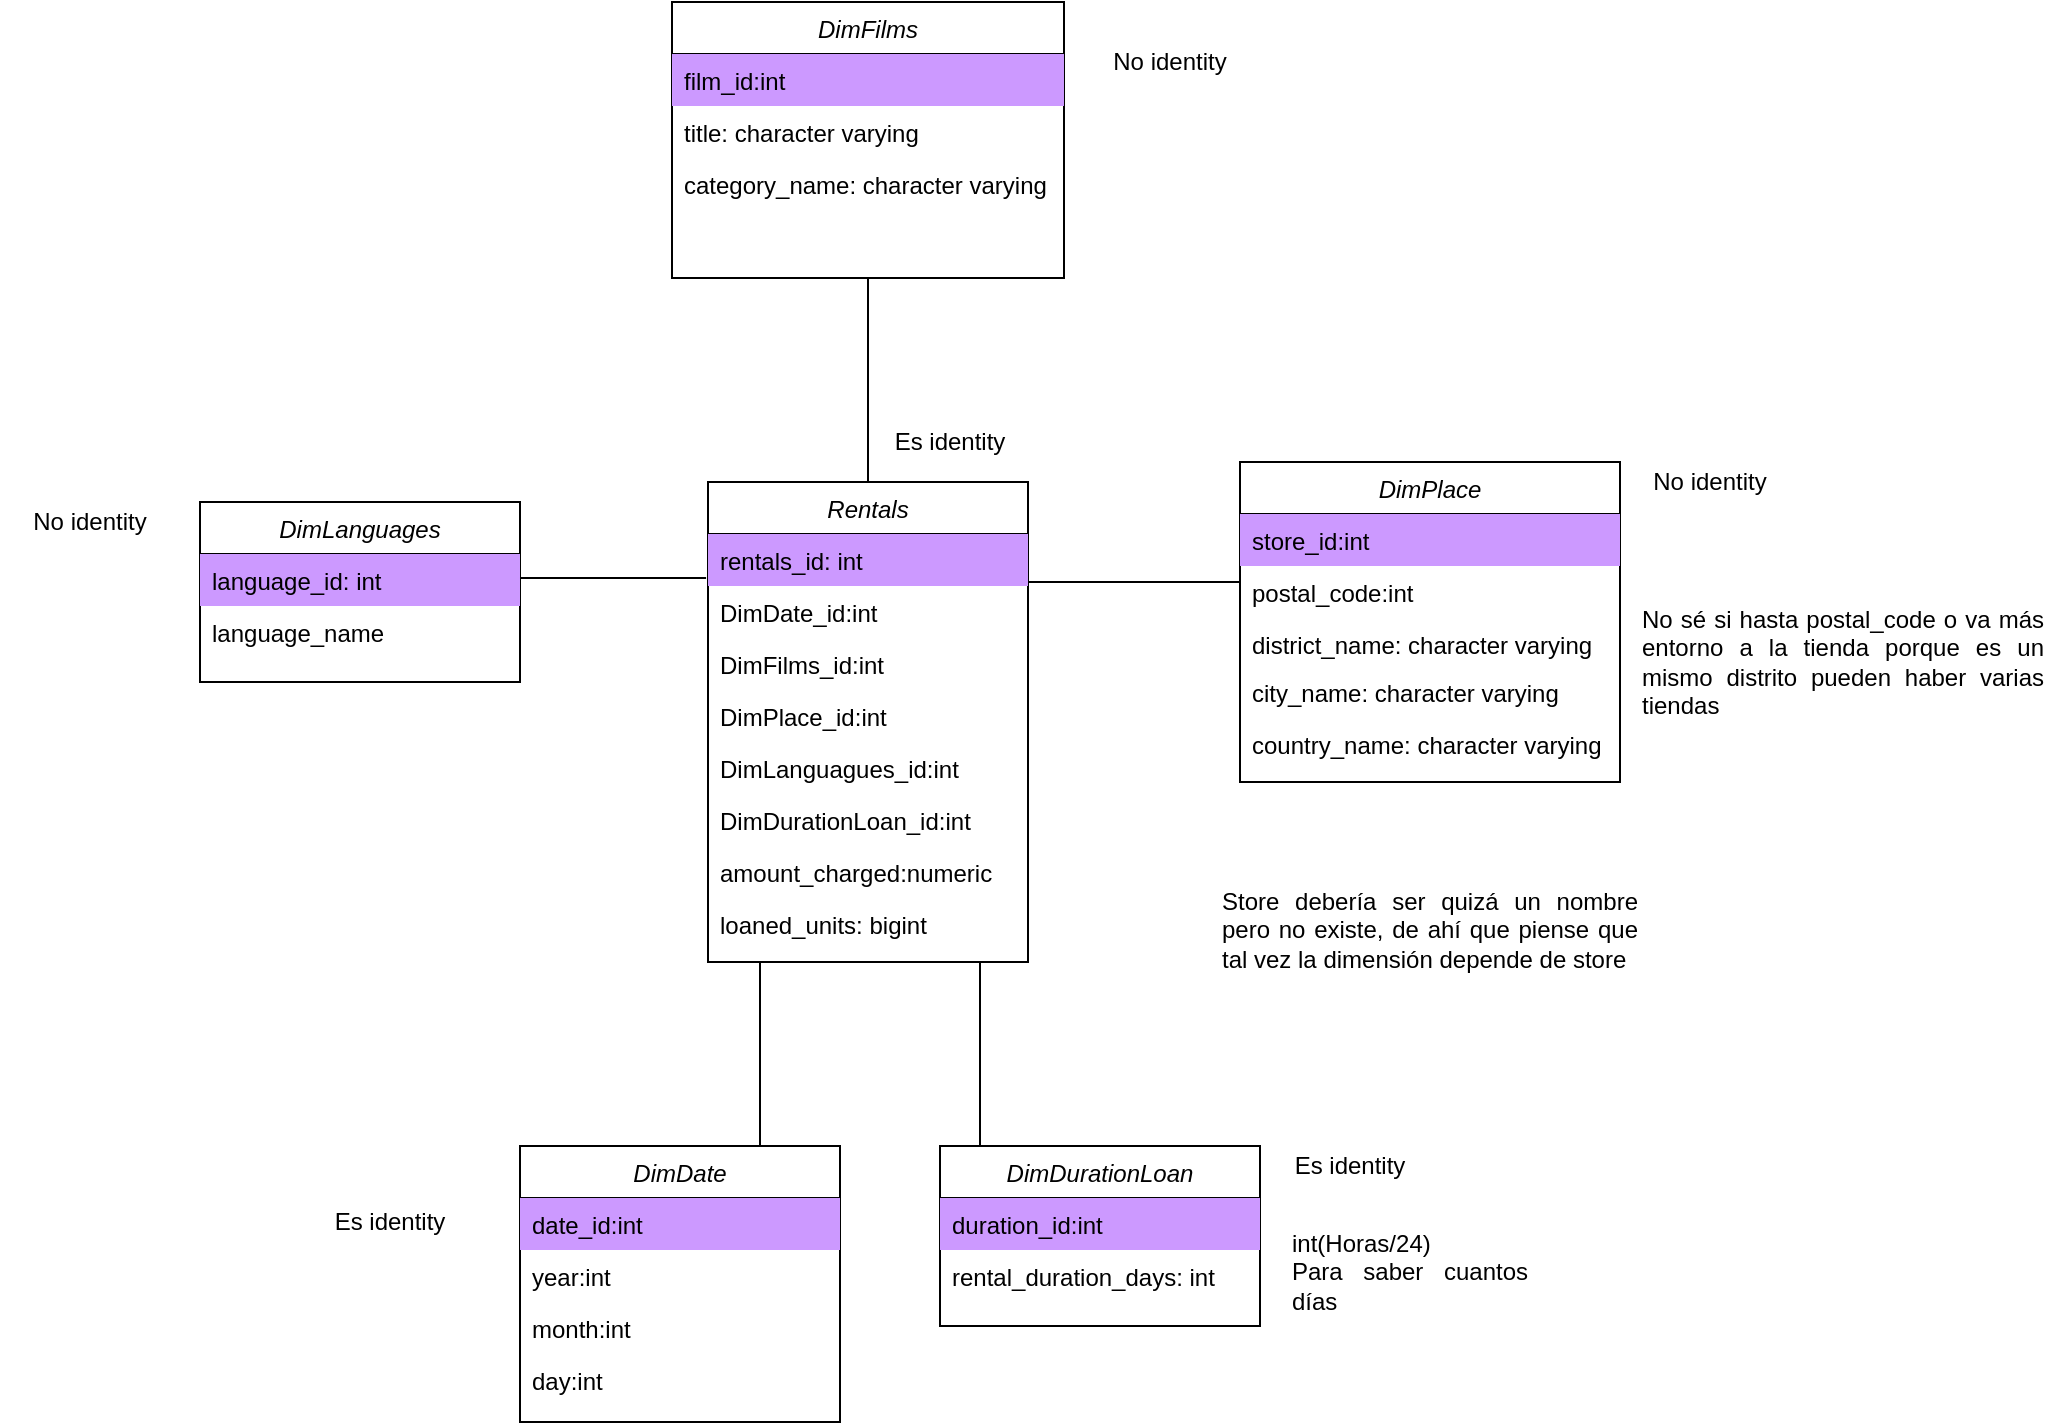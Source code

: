 <mxfile version="14.6.13" type="device"><diagram id="C5RBs43oDa-KdzZeNtuy" name="Page-1"><mxGraphModel dx="1662" dy="798" grid="1" gridSize="10" guides="1" tooltips="1" connect="1" arrows="1" fold="1" page="1" pageScale="1" pageWidth="827" pageHeight="1169" math="0" shadow="0"><root><mxCell id="WIyWlLk6GJQsqaUBKTNV-0"/><mxCell id="WIyWlLk6GJQsqaUBKTNV-1" parent="WIyWlLk6GJQsqaUBKTNV-0"/><mxCell id="zkfFHV4jXpPFQw0GAbJ--0" value="Rentals" style="swimlane;fontStyle=2;align=center;verticalAlign=top;childLayout=stackLayout;horizontal=1;startSize=26;horizontalStack=0;resizeParent=1;resizeLast=0;collapsible=1;marginBottom=0;rounded=0;shadow=0;strokeWidth=1;" parent="WIyWlLk6GJQsqaUBKTNV-1" vertex="1"><mxGeometry x="384" y="310" width="160" height="240" as="geometry"><mxRectangle x="230" y="140" width="160" height="26" as="alternateBounds"/></mxGeometry></mxCell><mxCell id="LNNquOc8Muu6nNb6-prE-35" value="rentals_id: int" style="text;align=left;verticalAlign=top;spacingLeft=4;spacingRight=4;overflow=hidden;rotatable=0;points=[[0,0.5],[1,0.5]];portConstraint=eastwest;rounded=0;shadow=0;html=0;fillColor=#CC99FF;" parent="zkfFHV4jXpPFQw0GAbJ--0" vertex="1"><mxGeometry y="26" width="160" height="26" as="geometry"/></mxCell><mxCell id="zkfFHV4jXpPFQw0GAbJ--2" value="DimDate_id:int" style="text;align=left;verticalAlign=top;spacingLeft=4;spacingRight=4;overflow=hidden;rotatable=0;points=[[0,0.5],[1,0.5]];portConstraint=eastwest;rounded=0;shadow=0;html=0;" parent="zkfFHV4jXpPFQw0GAbJ--0" vertex="1"><mxGeometry y="52" width="160" height="26" as="geometry"/></mxCell><mxCell id="zkfFHV4jXpPFQw0GAbJ--3" value="DimFilms_id:int" style="text;align=left;verticalAlign=top;spacingLeft=4;spacingRight=4;overflow=hidden;rotatable=0;points=[[0,0.5],[1,0.5]];portConstraint=eastwest;rounded=0;shadow=0;html=0;" parent="zkfFHV4jXpPFQw0GAbJ--0" vertex="1"><mxGeometry y="78" width="160" height="26" as="geometry"/></mxCell><mxCell id="LNNquOc8Muu6nNb6-prE-29" value="DimPlace_id:int" style="text;align=left;verticalAlign=top;spacingLeft=4;spacingRight=4;overflow=hidden;rotatable=0;points=[[0,0.5],[1,0.5]];portConstraint=eastwest;rounded=0;shadow=0;html=0;" parent="zkfFHV4jXpPFQw0GAbJ--0" vertex="1"><mxGeometry y="104" width="160" height="26" as="geometry"/></mxCell><mxCell id="zkfFHV4jXpPFQw0GAbJ--1" value="DimLanguagues_id:int" style="text;align=left;verticalAlign=top;spacingLeft=4;spacingRight=4;overflow=hidden;rotatable=0;points=[[0,0.5],[1,0.5]];portConstraint=eastwest;" parent="zkfFHV4jXpPFQw0GAbJ--0" vertex="1"><mxGeometry y="130" width="160" height="26" as="geometry"/></mxCell><mxCell id="LNNquOc8Muu6nNb6-prE-33" value="DimDurationLoan_id:int" style="text;align=left;verticalAlign=top;spacingLeft=4;spacingRight=4;overflow=hidden;rotatable=0;points=[[0,0.5],[1,0.5]];portConstraint=eastwest;rounded=0;shadow=0;html=0;" parent="zkfFHV4jXpPFQw0GAbJ--0" vertex="1"><mxGeometry y="156" width="160" height="26" as="geometry"/></mxCell><mxCell id="LNNquOc8Muu6nNb6-prE-31" value="amount_charged:numeric" style="text;align=left;verticalAlign=top;spacingLeft=4;spacingRight=4;overflow=hidden;rotatable=0;points=[[0,0.5],[1,0.5]];portConstraint=eastwest;rounded=0;shadow=0;html=0;" parent="zkfFHV4jXpPFQw0GAbJ--0" vertex="1"><mxGeometry y="182" width="160" height="26" as="geometry"/></mxCell><mxCell id="LNNquOc8Muu6nNb6-prE-32" value="loaned_units: bigint" style="text;align=left;verticalAlign=top;spacingLeft=4;spacingRight=4;overflow=hidden;rotatable=0;points=[[0,0.5],[1,0.5]];portConstraint=eastwest;rounded=0;shadow=0;html=0;" parent="zkfFHV4jXpPFQw0GAbJ--0" vertex="1"><mxGeometry y="208" width="160" height="26" as="geometry"/></mxCell><mxCell id="LNNquOc8Muu6nNb6-prE-0" value="DimPlace" style="swimlane;fontStyle=2;align=center;verticalAlign=top;childLayout=stackLayout;horizontal=1;startSize=26;horizontalStack=0;resizeParent=1;resizeLast=0;collapsible=1;marginBottom=0;rounded=0;shadow=0;strokeWidth=1;" parent="WIyWlLk6GJQsqaUBKTNV-1" vertex="1"><mxGeometry x="650" y="300" width="190" height="160" as="geometry"><mxRectangle x="230" y="140" width="160" height="26" as="alternateBounds"/></mxGeometry></mxCell><mxCell id="LNNquOc8Muu6nNb6-prE-1" value="store_id:int&#10;&#10;&lt;span style=&quot;color: rgb(0, 0, 0); font-family: helvetica; font-size: 12px; font-style: normal; font-weight: 400; letter-spacing: normal; text-align: left; text-indent: 0px; text-transform: none; word-spacing: 0px; background-color: rgb(248, 249, 250); display: inline; float: none;&quot;&gt;store_id:int&lt;/span&gt;&#10;&#10;" style="text;align=left;verticalAlign=top;spacingLeft=4;spacingRight=4;overflow=hidden;rotatable=0;points=[[0,0.5],[1,0.5]];portConstraint=eastwest;fillColor=#CC99FF;" parent="LNNquOc8Muu6nNb6-prE-0" vertex="1"><mxGeometry y="26" width="190" height="26" as="geometry"/></mxCell><mxCell id="jnaY9GiIHGonfc4i0VCX-0" value="postal_code:int" style="text;align=left;verticalAlign=top;spacingLeft=4;spacingRight=4;overflow=hidden;rotatable=0;points=[[0,0.5],[1,0.5]];portConstraint=eastwest;rounded=0;shadow=0;html=0;" vertex="1" parent="LNNquOc8Muu6nNb6-prE-0"><mxGeometry y="52" width="190" height="26" as="geometry"/></mxCell><mxCell id="LNNquOc8Muu6nNb6-prE-2" value="district_name: character varying" style="text;align=left;verticalAlign=top;spacingLeft=4;spacingRight=4;overflow=hidden;rotatable=0;points=[[0,0.5],[1,0.5]];portConstraint=eastwest;rounded=0;shadow=0;html=0;" parent="LNNquOc8Muu6nNb6-prE-0" vertex="1"><mxGeometry y="78" width="190" height="24" as="geometry"/></mxCell><mxCell id="LNNquOc8Muu6nNb6-prE-3" value="city_name: character varying" style="text;align=left;verticalAlign=top;spacingLeft=4;spacingRight=4;overflow=hidden;rotatable=0;points=[[0,0.5],[1,0.5]];portConstraint=eastwest;rounded=0;shadow=0;html=0;" parent="LNNquOc8Muu6nNb6-prE-0" vertex="1"><mxGeometry y="102" width="190" height="26" as="geometry"/></mxCell><mxCell id="LNNquOc8Muu6nNb6-prE-22" value="country_name: character varying" style="text;align=left;verticalAlign=top;spacingLeft=4;spacingRight=4;overflow=hidden;rotatable=0;points=[[0,0.5],[1,0.5]];portConstraint=eastwest;rounded=0;shadow=0;html=0;" parent="LNNquOc8Muu6nNb6-prE-0" vertex="1"><mxGeometry y="128" width="190" height="26" as="geometry"/></mxCell><mxCell id="LNNquOc8Muu6nNb6-prE-4" value="DimLanguages" style="swimlane;fontStyle=2;align=center;verticalAlign=top;childLayout=stackLayout;horizontal=1;startSize=26;horizontalStack=0;resizeParent=1;resizeLast=0;collapsible=1;marginBottom=0;rounded=0;shadow=0;strokeWidth=1;" parent="WIyWlLk6GJQsqaUBKTNV-1" vertex="1"><mxGeometry x="130" y="320" width="160" height="90" as="geometry"><mxRectangle x="230" y="140" width="160" height="26" as="alternateBounds"/></mxGeometry></mxCell><mxCell id="LNNquOc8Muu6nNb6-prE-5" value="language_id: int" style="text;align=left;verticalAlign=top;spacingLeft=4;spacingRight=4;overflow=hidden;rotatable=0;points=[[0,0.5],[1,0.5]];portConstraint=eastwest;fillColor=#CC99FF;" parent="LNNquOc8Muu6nNb6-prE-4" vertex="1"><mxGeometry y="26" width="160" height="26" as="geometry"/></mxCell><mxCell id="LNNquOc8Muu6nNb6-prE-6" value="language_name" style="text;align=left;verticalAlign=top;spacingLeft=4;spacingRight=4;overflow=hidden;rotatable=0;points=[[0,0.5],[1,0.5]];portConstraint=eastwest;rounded=0;shadow=0;html=0;" parent="LNNquOc8Muu6nNb6-prE-4" vertex="1"><mxGeometry y="52" width="160" height="26" as="geometry"/></mxCell><mxCell id="LNNquOc8Muu6nNb6-prE-8" value="DimFilms" style="swimlane;fontStyle=2;align=center;verticalAlign=top;childLayout=stackLayout;horizontal=1;startSize=26;horizontalStack=0;resizeParent=1;resizeLast=0;collapsible=1;marginBottom=0;rounded=0;shadow=0;strokeWidth=1;" parent="WIyWlLk6GJQsqaUBKTNV-1" vertex="1"><mxGeometry x="366" y="70" width="196" height="138" as="geometry"><mxRectangle x="230" y="140" width="160" height="26" as="alternateBounds"/></mxGeometry></mxCell><mxCell id="LNNquOc8Muu6nNb6-prE-9" value="film_id:int" style="text;align=left;verticalAlign=top;spacingLeft=4;spacingRight=4;overflow=hidden;rotatable=0;points=[[0,0.5],[1,0.5]];portConstraint=eastwest;fillColor=#CC99FF;" parent="LNNquOc8Muu6nNb6-prE-8" vertex="1"><mxGeometry y="26" width="196" height="26" as="geometry"/></mxCell><mxCell id="LNNquOc8Muu6nNb6-prE-10" value="title: character varying" style="text;align=left;verticalAlign=top;spacingLeft=4;spacingRight=4;overflow=hidden;rotatable=0;points=[[0,0.5],[1,0.5]];portConstraint=eastwest;rounded=0;shadow=0;html=0;" parent="LNNquOc8Muu6nNb6-prE-8" vertex="1"><mxGeometry y="52" width="196" height="26" as="geometry"/></mxCell><mxCell id="LNNquOc8Muu6nNb6-prE-11" value="category_name: character varying" style="text;align=left;verticalAlign=top;spacingLeft=4;spacingRight=4;overflow=hidden;rotatable=0;points=[[0,0.5],[1,0.5]];portConstraint=eastwest;rounded=0;shadow=0;html=0;" parent="LNNquOc8Muu6nNb6-prE-8" vertex="1"><mxGeometry y="78" width="196" height="26" as="geometry"/></mxCell><mxCell id="LNNquOc8Muu6nNb6-prE-12" value="DimDate" style="swimlane;fontStyle=2;align=center;verticalAlign=top;childLayout=stackLayout;horizontal=1;startSize=26;horizontalStack=0;resizeParent=1;resizeLast=0;collapsible=1;marginBottom=0;rounded=0;shadow=0;strokeWidth=1;" parent="WIyWlLk6GJQsqaUBKTNV-1" vertex="1"><mxGeometry x="290" y="642" width="160" height="138" as="geometry"><mxRectangle x="230" y="140" width="160" height="26" as="alternateBounds"/></mxGeometry></mxCell><mxCell id="LNNquOc8Muu6nNb6-prE-13" value="date_id:int" style="text;align=left;verticalAlign=top;spacingLeft=4;spacingRight=4;overflow=hidden;rotatable=0;points=[[0,0.5],[1,0.5]];portConstraint=eastwest;fillColor=#CC99FF;" parent="LNNquOc8Muu6nNb6-prE-12" vertex="1"><mxGeometry y="26" width="160" height="26" as="geometry"/></mxCell><mxCell id="LNNquOc8Muu6nNb6-prE-14" value="year:int" style="text;align=left;verticalAlign=top;spacingLeft=4;spacingRight=4;overflow=hidden;rotatable=0;points=[[0,0.5],[1,0.5]];portConstraint=eastwest;rounded=0;shadow=0;html=0;" parent="LNNquOc8Muu6nNb6-prE-12" vertex="1"><mxGeometry y="52" width="160" height="26" as="geometry"/></mxCell><mxCell id="LNNquOc8Muu6nNb6-prE-15" value="month:int" style="text;align=left;verticalAlign=top;spacingLeft=4;spacingRight=4;overflow=hidden;rotatable=0;points=[[0,0.5],[1,0.5]];portConstraint=eastwest;rounded=0;shadow=0;html=0;" parent="LNNquOc8Muu6nNb6-prE-12" vertex="1"><mxGeometry y="78" width="160" height="26" as="geometry"/></mxCell><mxCell id="LNNquOc8Muu6nNb6-prE-25" value="day:int" style="text;align=left;verticalAlign=top;spacingLeft=4;spacingRight=4;overflow=hidden;rotatable=0;points=[[0,0.5],[1,0.5]];portConstraint=eastwest;rounded=0;shadow=0;html=0;" parent="LNNquOc8Muu6nNb6-prE-12" vertex="1"><mxGeometry y="104" width="160" height="26" as="geometry"/></mxCell><mxCell id="LNNquOc8Muu6nNb6-prE-16" value="DimDurationLoan" style="swimlane;fontStyle=2;align=center;verticalAlign=top;childLayout=stackLayout;horizontal=1;startSize=26;horizontalStack=0;resizeParent=1;resizeLast=0;collapsible=1;marginBottom=0;rounded=0;shadow=0;strokeWidth=1;" parent="WIyWlLk6GJQsqaUBKTNV-1" vertex="1"><mxGeometry x="500" y="642" width="160" height="90" as="geometry"><mxRectangle x="230" y="140" width="160" height="26" as="alternateBounds"/></mxGeometry></mxCell><mxCell id="LNNquOc8Muu6nNb6-prE-17" value="duration_id:int" style="text;align=left;verticalAlign=top;spacingLeft=4;spacingRight=4;overflow=hidden;rotatable=0;points=[[0,0.5],[1,0.5]];portConstraint=eastwest;fillColor=#CC99FF;" parent="LNNquOc8Muu6nNb6-prE-16" vertex="1"><mxGeometry y="26" width="160" height="26" as="geometry"/></mxCell><mxCell id="LNNquOc8Muu6nNb6-prE-18" value="rental_duration_days: int" style="text;align=left;verticalAlign=top;spacingLeft=4;spacingRight=4;overflow=hidden;rotatable=0;points=[[0,0.5],[1,0.5]];portConstraint=eastwest;rounded=0;shadow=0;html=0;" parent="LNNquOc8Muu6nNb6-prE-16" vertex="1"><mxGeometry y="52" width="160" height="26" as="geometry"/></mxCell><mxCell id="LNNquOc8Muu6nNb6-prE-26" value="" style="endArrow=none;html=1;exitX=0.75;exitY=0;exitDx=0;exitDy=0;" parent="WIyWlLk6GJQsqaUBKTNV-1" source="LNNquOc8Muu6nNb6-prE-12" edge="1"><mxGeometry width="50" height="50" relative="1" as="geometry"><mxPoint x="334" y="638" as="sourcePoint"/><mxPoint x="410" y="550" as="targetPoint"/></mxGeometry></mxCell><mxCell id="LNNquOc8Muu6nNb6-prE-27" value="" style="endArrow=none;html=1;" parent="WIyWlLk6GJQsqaUBKTNV-1" edge="1"><mxGeometry width="50" height="50" relative="1" as="geometry"><mxPoint x="520" y="642" as="sourcePoint"/><mxPoint x="520" y="550" as="targetPoint"/></mxGeometry></mxCell><mxCell id="LNNquOc8Muu6nNb6-prE-28" value="&lt;div style=&quot;text-align: justify&quot;&gt;&lt;span&gt;int(Horas/24)&lt;/span&gt;&lt;/div&gt;&lt;div style=&quot;text-align: justify&quot;&gt;&lt;span&gt;Para saber cuantos días&lt;/span&gt;&lt;/div&gt;" style="text;html=1;strokeColor=none;fillColor=none;align=center;verticalAlign=middle;whiteSpace=wrap;rounded=0;" parent="WIyWlLk6GJQsqaUBKTNV-1" vertex="1"><mxGeometry x="675" y="678" width="120" height="54" as="geometry"/></mxCell><mxCell id="LNNquOc8Muu6nNb6-prE-34" value="&lt;div style=&quot;text-align: justify&quot;&gt;&lt;span&gt;No sé si hasta postal_code o va más entorno a la tienda porque es un mismo distrito pueden haber varias tiendas&amp;nbsp;&lt;/span&gt;&lt;/div&gt;" style="text;html=1;strokeColor=none;fillColor=none;align=center;verticalAlign=middle;whiteSpace=wrap;rounded=0;" parent="WIyWlLk6GJQsqaUBKTNV-1" vertex="1"><mxGeometry x="850" y="331" width="203" height="138" as="geometry"/></mxCell><mxCell id="LNNquOc8Muu6nNb6-prE-37" value="" style="endArrow=none;html=1;entryX=0.5;entryY=1;entryDx=0;entryDy=0;exitX=0.5;exitY=0;exitDx=0;exitDy=0;" parent="WIyWlLk6GJQsqaUBKTNV-1" source="zkfFHV4jXpPFQw0GAbJ--0" target="LNNquOc8Muu6nNb6-prE-8" edge="1"><mxGeometry width="50" height="50" relative="1" as="geometry"><mxPoint x="430" y="290" as="sourcePoint"/><mxPoint x="480" y="240" as="targetPoint"/></mxGeometry></mxCell><mxCell id="LNNquOc8Muu6nNb6-prE-38" value="" style="endArrow=none;html=1;entryX=-0.006;entryY=-0.154;entryDx=0;entryDy=0;entryPerimeter=0;" parent="WIyWlLk6GJQsqaUBKTNV-1" target="zkfFHV4jXpPFQw0GAbJ--2" edge="1"><mxGeometry width="50" height="50" relative="1" as="geometry"><mxPoint x="290" y="358" as="sourcePoint"/><mxPoint x="350" y="360" as="targetPoint"/></mxGeometry></mxCell><mxCell id="LNNquOc8Muu6nNb6-prE-40" value="&lt;div style=&quot;text-align: justify&quot;&gt;&lt;span&gt;Store debería ser quizá un nombre pero no existe, de ahí que piense que tal vez la dimensión depende de store&lt;/span&gt;&lt;/div&gt;" style="text;html=1;strokeColor=none;fillColor=none;align=center;verticalAlign=middle;whiteSpace=wrap;rounded=0;" parent="WIyWlLk6GJQsqaUBKTNV-1" vertex="1"><mxGeometry x="640" y="498" width="210" height="72" as="geometry"/></mxCell><mxCell id="jnaY9GiIHGonfc4i0VCX-1" value="" style="endArrow=none;html=1;" edge="1" parent="WIyWlLk6GJQsqaUBKTNV-1"><mxGeometry width="50" height="50" relative="1" as="geometry"><mxPoint x="544" y="360" as="sourcePoint"/><mxPoint x="650" y="360" as="targetPoint"/></mxGeometry></mxCell><mxCell id="jnaY9GiIHGonfc4i0VCX-2" value="No identity" style="text;html=1;strokeColor=none;fillColor=none;align=center;verticalAlign=middle;whiteSpace=wrap;rounded=0;" vertex="1" parent="WIyWlLk6GJQsqaUBKTNV-1"><mxGeometry x="570" y="90" width="90" height="20" as="geometry"/></mxCell><mxCell id="jnaY9GiIHGonfc4i0VCX-3" value="No identity" style="text;html=1;strokeColor=none;fillColor=none;align=center;verticalAlign=middle;whiteSpace=wrap;rounded=0;" vertex="1" parent="WIyWlLk6GJQsqaUBKTNV-1"><mxGeometry x="30" y="320" width="90" height="20" as="geometry"/></mxCell><mxCell id="jnaY9GiIHGonfc4i0VCX-4" value="No identity" style="text;html=1;strokeColor=none;fillColor=none;align=center;verticalAlign=middle;whiteSpace=wrap;rounded=0;" vertex="1" parent="WIyWlLk6GJQsqaUBKTNV-1"><mxGeometry x="840" y="300" width="90" height="20" as="geometry"/></mxCell><mxCell id="jnaY9GiIHGonfc4i0VCX-5" value="Es identity" style="text;html=1;strokeColor=none;fillColor=none;align=center;verticalAlign=middle;whiteSpace=wrap;rounded=0;" vertex="1" parent="WIyWlLk6GJQsqaUBKTNV-1"><mxGeometry x="660" y="642" width="90" height="20" as="geometry"/></mxCell><mxCell id="jnaY9GiIHGonfc4i0VCX-9" value="Es identity" style="text;html=1;strokeColor=none;fillColor=none;align=center;verticalAlign=middle;whiteSpace=wrap;rounded=0;" vertex="1" parent="WIyWlLk6GJQsqaUBKTNV-1"><mxGeometry x="180" y="670" width="90" height="20" as="geometry"/></mxCell><mxCell id="jnaY9GiIHGonfc4i0VCX-10" value="Es identity" style="text;html=1;strokeColor=none;fillColor=none;align=center;verticalAlign=middle;whiteSpace=wrap;rounded=0;" vertex="1" parent="WIyWlLk6GJQsqaUBKTNV-1"><mxGeometry x="460" y="280" width="90" height="20" as="geometry"/></mxCell></root></mxGraphModel></diagram></mxfile>